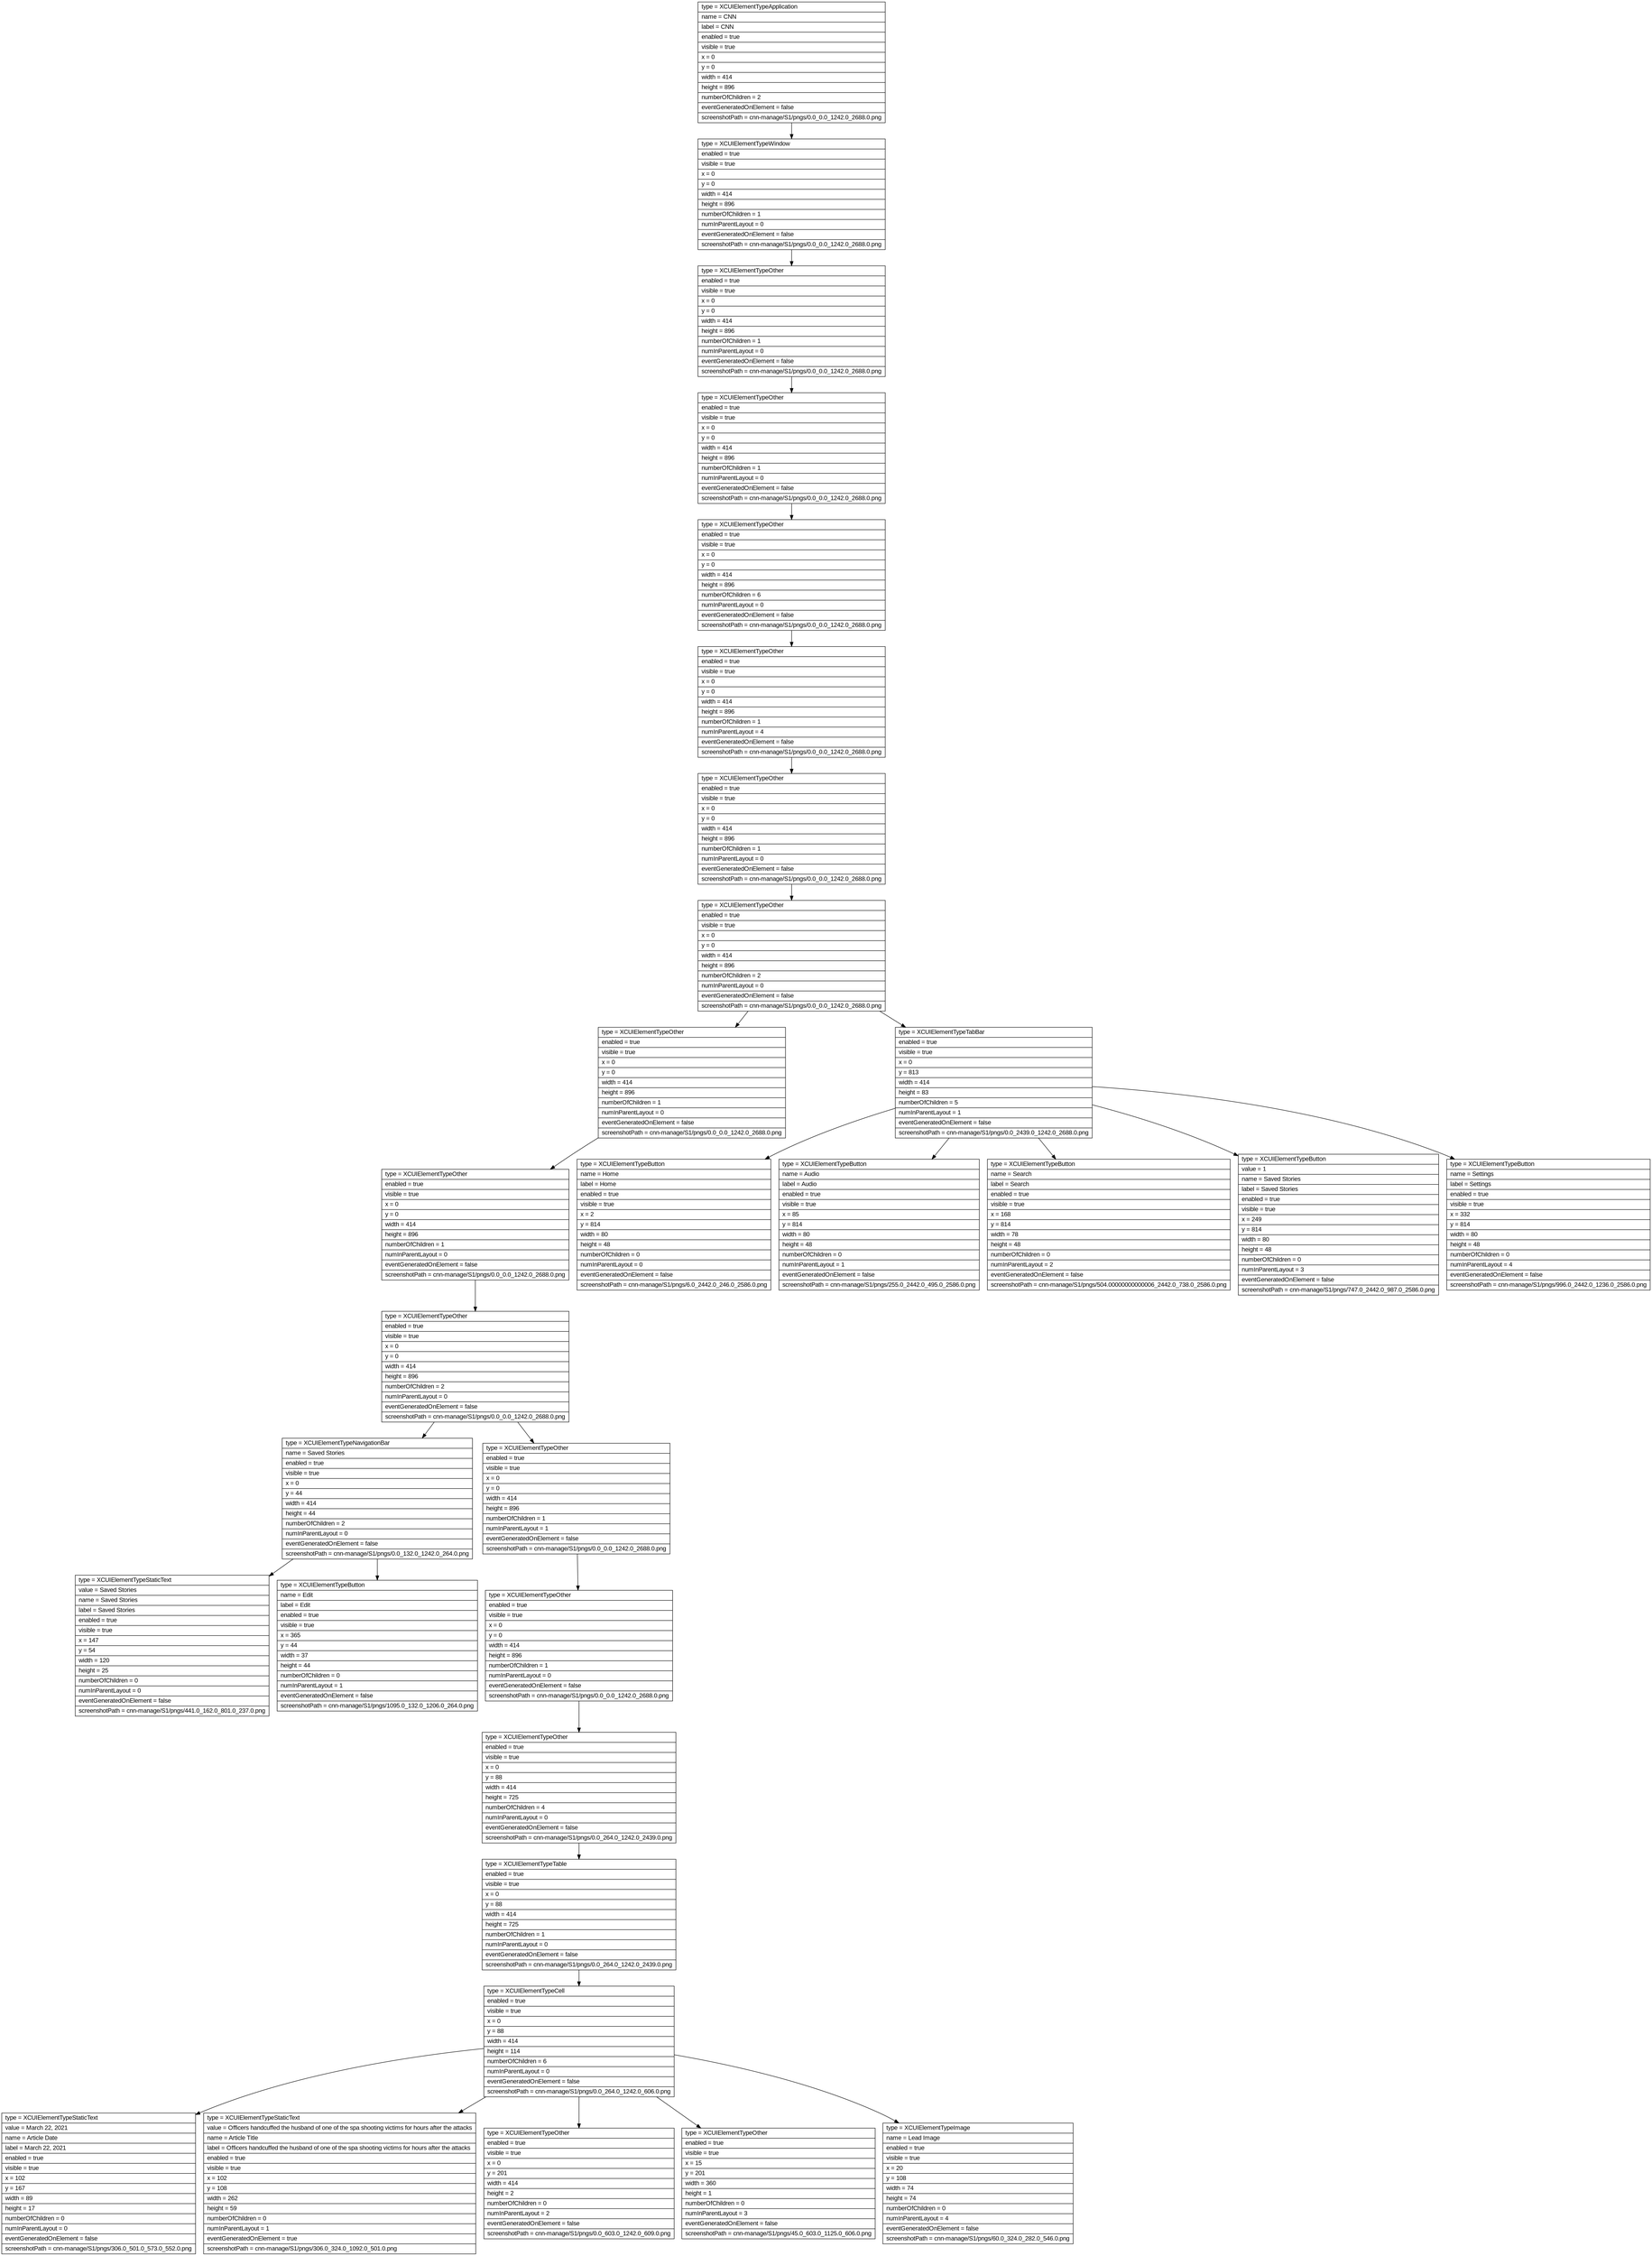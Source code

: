 digraph Layout {

	node [shape=record fontname=Arial];

	0	[label="{type = XCUIElementTypeApplication\l|name = CNN\l|label = CNN\l|enabled = true\l|visible = true\l|x = 0\l|y = 0\l|width = 414\l|height = 896\l|numberOfChildren = 2\l|eventGeneratedOnElement = false \l|screenshotPath = cnn-manage/S1/pngs/0.0_0.0_1242.0_2688.0.png\l}"]
	1	[label="{type = XCUIElementTypeWindow\l|enabled = true\l|visible = true\l|x = 0\l|y = 0\l|width = 414\l|height = 896\l|numberOfChildren = 1\l|numInParentLayout = 0\l|eventGeneratedOnElement = false \l|screenshotPath = cnn-manage/S1/pngs/0.0_0.0_1242.0_2688.0.png\l}"]
	2	[label="{type = XCUIElementTypeOther\l|enabled = true\l|visible = true\l|x = 0\l|y = 0\l|width = 414\l|height = 896\l|numberOfChildren = 1\l|numInParentLayout = 0\l|eventGeneratedOnElement = false \l|screenshotPath = cnn-manage/S1/pngs/0.0_0.0_1242.0_2688.0.png\l}"]
	3	[label="{type = XCUIElementTypeOther\l|enabled = true\l|visible = true\l|x = 0\l|y = 0\l|width = 414\l|height = 896\l|numberOfChildren = 1\l|numInParentLayout = 0\l|eventGeneratedOnElement = false \l|screenshotPath = cnn-manage/S1/pngs/0.0_0.0_1242.0_2688.0.png\l}"]
	4	[label="{type = XCUIElementTypeOther\l|enabled = true\l|visible = true\l|x = 0\l|y = 0\l|width = 414\l|height = 896\l|numberOfChildren = 6\l|numInParentLayout = 0\l|eventGeneratedOnElement = false \l|screenshotPath = cnn-manage/S1/pngs/0.0_0.0_1242.0_2688.0.png\l}"]
	5	[label="{type = XCUIElementTypeOther\l|enabled = true\l|visible = true\l|x = 0\l|y = 0\l|width = 414\l|height = 896\l|numberOfChildren = 1\l|numInParentLayout = 4\l|eventGeneratedOnElement = false \l|screenshotPath = cnn-manage/S1/pngs/0.0_0.0_1242.0_2688.0.png\l}"]
	6	[label="{type = XCUIElementTypeOther\l|enabled = true\l|visible = true\l|x = 0\l|y = 0\l|width = 414\l|height = 896\l|numberOfChildren = 1\l|numInParentLayout = 0\l|eventGeneratedOnElement = false \l|screenshotPath = cnn-manage/S1/pngs/0.0_0.0_1242.0_2688.0.png\l}"]
	7	[label="{type = XCUIElementTypeOther\l|enabled = true\l|visible = true\l|x = 0\l|y = 0\l|width = 414\l|height = 896\l|numberOfChildren = 2\l|numInParentLayout = 0\l|eventGeneratedOnElement = false \l|screenshotPath = cnn-manage/S1/pngs/0.0_0.0_1242.0_2688.0.png\l}"]
	8	[label="{type = XCUIElementTypeOther\l|enabled = true\l|visible = true\l|x = 0\l|y = 0\l|width = 414\l|height = 896\l|numberOfChildren = 1\l|numInParentLayout = 0\l|eventGeneratedOnElement = false \l|screenshotPath = cnn-manage/S1/pngs/0.0_0.0_1242.0_2688.0.png\l}"]
	9	[label="{type = XCUIElementTypeTabBar\l|enabled = true\l|visible = true\l|x = 0\l|y = 813\l|width = 414\l|height = 83\l|numberOfChildren = 5\l|numInParentLayout = 1\l|eventGeneratedOnElement = false \l|screenshotPath = cnn-manage/S1/pngs/0.0_2439.0_1242.0_2688.0.png\l}"]
	10	[label="{type = XCUIElementTypeOther\l|enabled = true\l|visible = true\l|x = 0\l|y = 0\l|width = 414\l|height = 896\l|numberOfChildren = 1\l|numInParentLayout = 0\l|eventGeneratedOnElement = false \l|screenshotPath = cnn-manage/S1/pngs/0.0_0.0_1242.0_2688.0.png\l}"]
	11	[label="{type = XCUIElementTypeButton\l|name = Home\l|label = Home\l|enabled = true\l|visible = true\l|x = 2\l|y = 814\l|width = 80\l|height = 48\l|numberOfChildren = 0\l|numInParentLayout = 0\l|eventGeneratedOnElement = false \l|screenshotPath = cnn-manage/S1/pngs/6.0_2442.0_246.0_2586.0.png\l}"]
	12	[label="{type = XCUIElementTypeButton\l|name = Audio\l|label = Audio\l|enabled = true\l|visible = true\l|x = 85\l|y = 814\l|width = 80\l|height = 48\l|numberOfChildren = 0\l|numInParentLayout = 1\l|eventGeneratedOnElement = false \l|screenshotPath = cnn-manage/S1/pngs/255.0_2442.0_495.0_2586.0.png\l}"]
	13	[label="{type = XCUIElementTypeButton\l|name = Search\l|label = Search\l|enabled = true\l|visible = true\l|x = 168\l|y = 814\l|width = 78\l|height = 48\l|numberOfChildren = 0\l|numInParentLayout = 2\l|eventGeneratedOnElement = false \l|screenshotPath = cnn-manage/S1/pngs/504.00000000000006_2442.0_738.0_2586.0.png\l}"]
	14	[label="{type = XCUIElementTypeButton\l|value = 1\l|name = Saved Stories\l|label = Saved Stories\l|enabled = true\l|visible = true\l|x = 249\l|y = 814\l|width = 80\l|height = 48\l|numberOfChildren = 0\l|numInParentLayout = 3\l|eventGeneratedOnElement = false \l|screenshotPath = cnn-manage/S1/pngs/747.0_2442.0_987.0_2586.0.png\l}"]
	15	[label="{type = XCUIElementTypeButton\l|name = Settings\l|label = Settings\l|enabled = true\l|visible = true\l|x = 332\l|y = 814\l|width = 80\l|height = 48\l|numberOfChildren = 0\l|numInParentLayout = 4\l|eventGeneratedOnElement = false \l|screenshotPath = cnn-manage/S1/pngs/996.0_2442.0_1236.0_2586.0.png\l}"]
	16	[label="{type = XCUIElementTypeOther\l|enabled = true\l|visible = true\l|x = 0\l|y = 0\l|width = 414\l|height = 896\l|numberOfChildren = 2\l|numInParentLayout = 0\l|eventGeneratedOnElement = false \l|screenshotPath = cnn-manage/S1/pngs/0.0_0.0_1242.0_2688.0.png\l}"]
	17	[label="{type = XCUIElementTypeNavigationBar\l|name = Saved Stories\l|enabled = true\l|visible = true\l|x = 0\l|y = 44\l|width = 414\l|height = 44\l|numberOfChildren = 2\l|numInParentLayout = 0\l|eventGeneratedOnElement = false \l|screenshotPath = cnn-manage/S1/pngs/0.0_132.0_1242.0_264.0.png\l}"]
	18	[label="{type = XCUIElementTypeOther\l|enabled = true\l|visible = true\l|x = 0\l|y = 0\l|width = 414\l|height = 896\l|numberOfChildren = 1\l|numInParentLayout = 1\l|eventGeneratedOnElement = false \l|screenshotPath = cnn-manage/S1/pngs/0.0_0.0_1242.0_2688.0.png\l}"]
	19	[label="{type = XCUIElementTypeStaticText\l|value = Saved Stories\l|name = Saved Stories\l|label = Saved Stories\l|enabled = true\l|visible = true\l|x = 147\l|y = 54\l|width = 120\l|height = 25\l|numberOfChildren = 0\l|numInParentLayout = 0\l|eventGeneratedOnElement = false \l|screenshotPath = cnn-manage/S1/pngs/441.0_162.0_801.0_237.0.png\l}"]
	20	[label="{type = XCUIElementTypeButton\l|name = Edit\l|label = Edit\l|enabled = true\l|visible = true\l|x = 365\l|y = 44\l|width = 37\l|height = 44\l|numberOfChildren = 0\l|numInParentLayout = 1\l|eventGeneratedOnElement = false \l|screenshotPath = cnn-manage/S1/pngs/1095.0_132.0_1206.0_264.0.png\l}"]
	21	[label="{type = XCUIElementTypeOther\l|enabled = true\l|visible = true\l|x = 0\l|y = 0\l|width = 414\l|height = 896\l|numberOfChildren = 1\l|numInParentLayout = 0\l|eventGeneratedOnElement = false \l|screenshotPath = cnn-manage/S1/pngs/0.0_0.0_1242.0_2688.0.png\l}"]
	22	[label="{type = XCUIElementTypeOther\l|enabled = true\l|visible = true\l|x = 0\l|y = 88\l|width = 414\l|height = 725\l|numberOfChildren = 4\l|numInParentLayout = 0\l|eventGeneratedOnElement = false \l|screenshotPath = cnn-manage/S1/pngs/0.0_264.0_1242.0_2439.0.png\l}"]
	23	[label="{type = XCUIElementTypeTable\l|enabled = true\l|visible = true\l|x = 0\l|y = 88\l|width = 414\l|height = 725\l|numberOfChildren = 1\l|numInParentLayout = 0\l|eventGeneratedOnElement = false \l|screenshotPath = cnn-manage/S1/pngs/0.0_264.0_1242.0_2439.0.png\l}"]
	24	[label="{type = XCUIElementTypeCell\l|enabled = true\l|visible = true\l|x = 0\l|y = 88\l|width = 414\l|height = 114\l|numberOfChildren = 6\l|numInParentLayout = 0\l|eventGeneratedOnElement = false \l|screenshotPath = cnn-manage/S1/pngs/0.0_264.0_1242.0_606.0.png\l}"]
	25	[label="{type = XCUIElementTypeStaticText\l|value = March 22, 2021\l|name = Article Date\l|label = March 22, 2021\l|enabled = true\l|visible = true\l|x = 102\l|y = 167\l|width = 89\l|height = 17\l|numberOfChildren = 0\l|numInParentLayout = 0\l|eventGeneratedOnElement = false \l|screenshotPath = cnn-manage/S1/pngs/306.0_501.0_573.0_552.0.png\l}"]
	26	[label="{type = XCUIElementTypeStaticText\l|value = Officers handcuffed the husband of one of the spa shooting victims for hours after the attacks\l|name = Article Title\l|label = Officers handcuffed the husband of one of the spa shooting victims for hours after the attacks\l|enabled = true\l|visible = true\l|x = 102\l|y = 108\l|width = 262\l|height = 59\l|numberOfChildren = 0\l|numInParentLayout = 1\l|eventGeneratedOnElement = true \l|screenshotPath = cnn-manage/S1/pngs/306.0_324.0_1092.0_501.0.png\l}"]
	27	[label="{type = XCUIElementTypeOther\l|enabled = true\l|visible = true\l|x = 0\l|y = 201\l|width = 414\l|height = 2\l|numberOfChildren = 0\l|numInParentLayout = 2\l|eventGeneratedOnElement = false \l|screenshotPath = cnn-manage/S1/pngs/0.0_603.0_1242.0_609.0.png\l}"]
	28	[label="{type = XCUIElementTypeOther\l|enabled = true\l|visible = true\l|x = 15\l|y = 201\l|width = 360\l|height = 1\l|numberOfChildren = 0\l|numInParentLayout = 3\l|eventGeneratedOnElement = false \l|screenshotPath = cnn-manage/S1/pngs/45.0_603.0_1125.0_606.0.png\l}"]
	29	[label="{type = XCUIElementTypeImage\l|name = Lead Image\l|enabled = true\l|visible = true\l|x = 20\l|y = 108\l|width = 74\l|height = 74\l|numberOfChildren = 0\l|numInParentLayout = 4\l|eventGeneratedOnElement = false \l|screenshotPath = cnn-manage/S1/pngs/60.0_324.0_282.0_546.0.png\l}"]


	0 -> 1
	1 -> 2
	2 -> 3
	3 -> 4
	4 -> 5
	5 -> 6
	6 -> 7
	7 -> 8
	7 -> 9
	8 -> 10
	9 -> 11
	9 -> 12
	9 -> 13
	9 -> 14
	9 -> 15
	10 -> 16
	16 -> 17
	16 -> 18
	17 -> 19
	17 -> 20
	18 -> 21
	21 -> 22
	22 -> 23
	23 -> 24
	24 -> 25
	24 -> 26
	24 -> 27
	24 -> 28
	24 -> 29


}